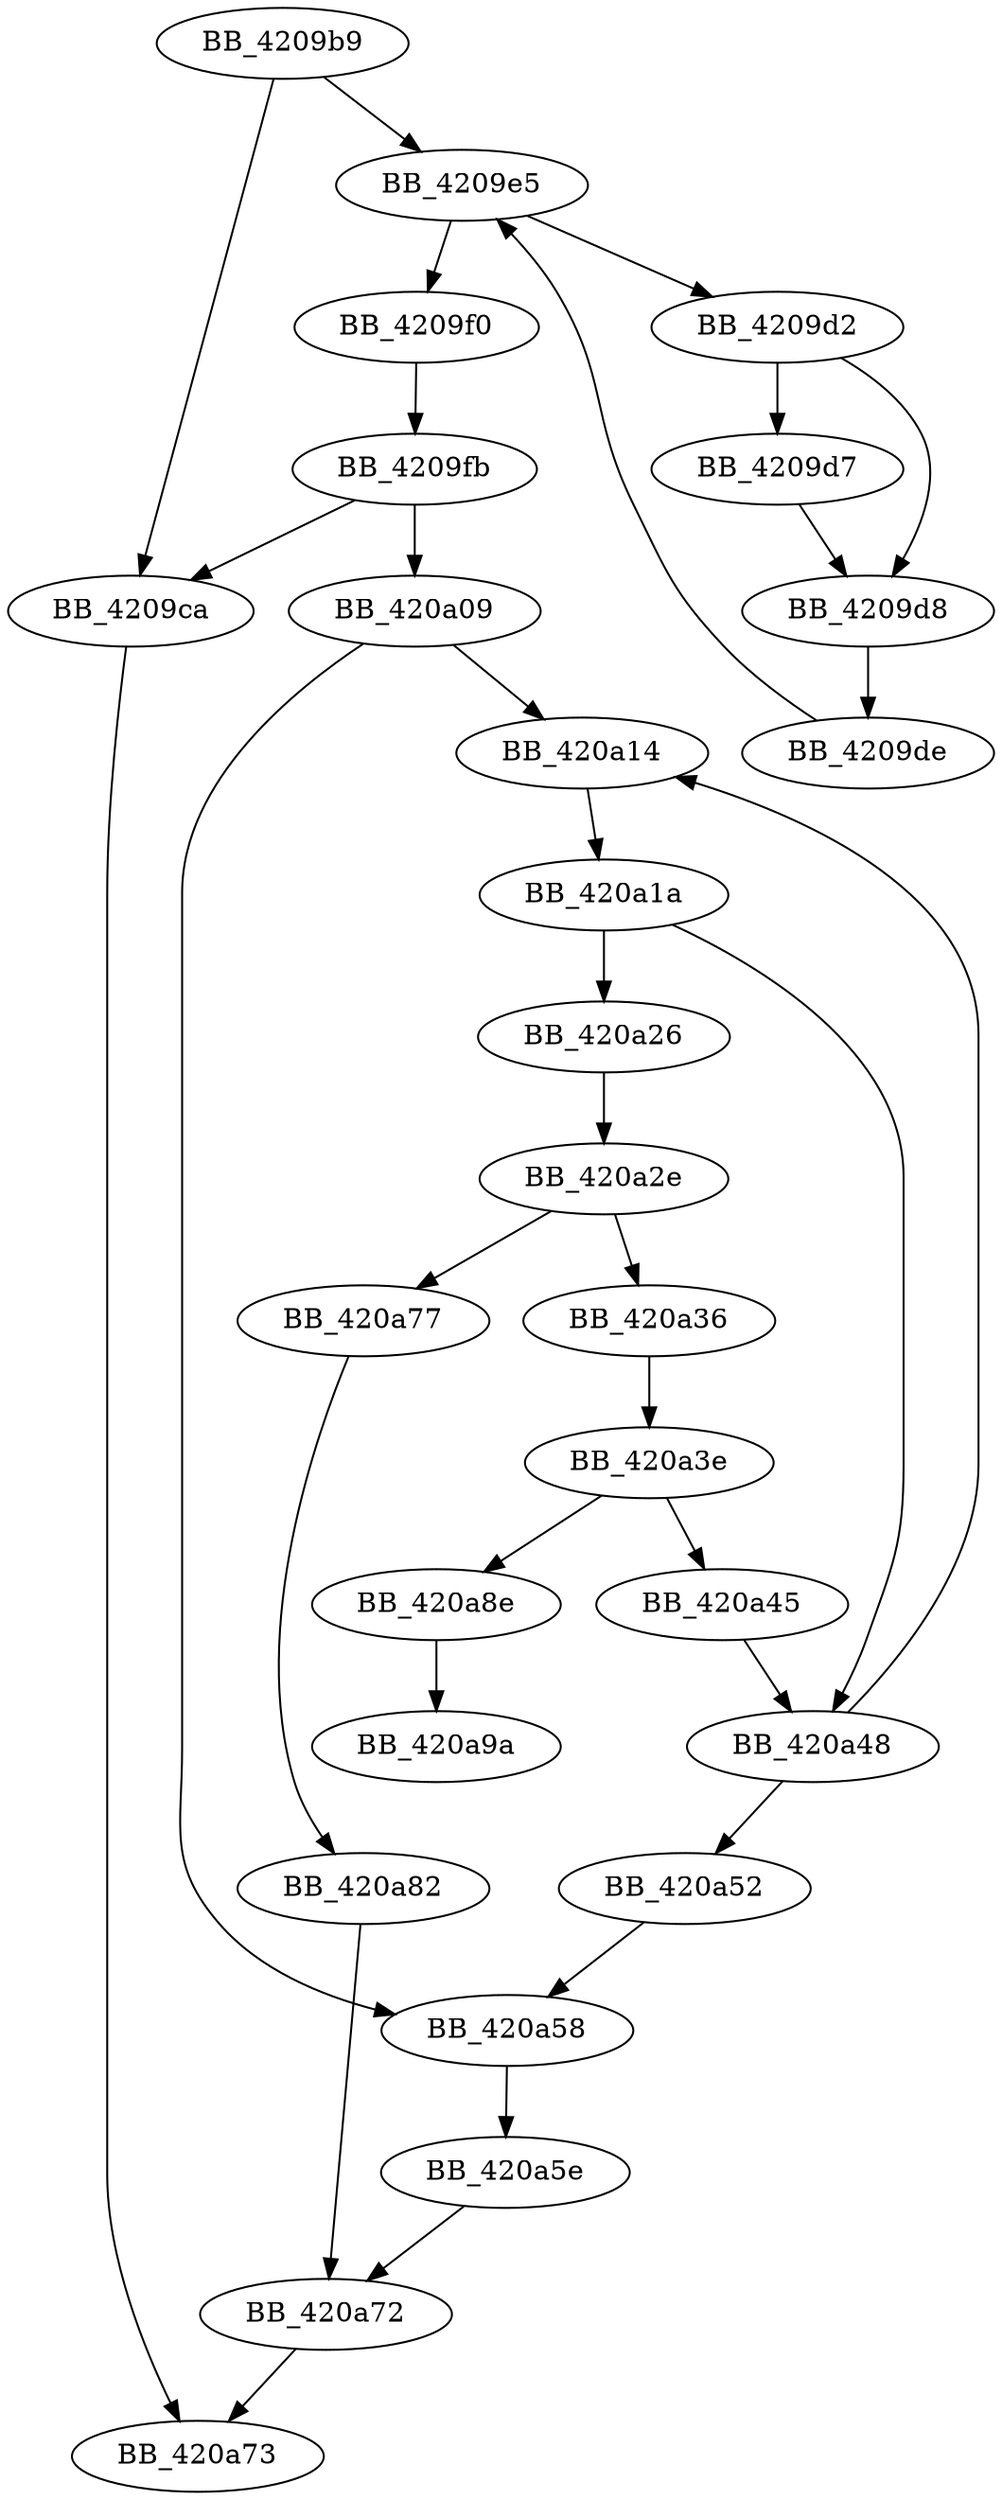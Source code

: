 DiGraph __wsetenvp{
BB_4209b9->BB_4209ca
BB_4209b9->BB_4209e5
BB_4209ca->BB_420a73
BB_4209d2->BB_4209d7
BB_4209d2->BB_4209d8
BB_4209d7->BB_4209d8
BB_4209d8->BB_4209de
BB_4209de->BB_4209e5
BB_4209e5->BB_4209d2
BB_4209e5->BB_4209f0
BB_4209f0->BB_4209fb
BB_4209fb->BB_4209ca
BB_4209fb->BB_420a09
BB_420a09->BB_420a14
BB_420a09->BB_420a58
BB_420a14->BB_420a1a
BB_420a1a->BB_420a26
BB_420a1a->BB_420a48
BB_420a26->BB_420a2e
BB_420a2e->BB_420a36
BB_420a2e->BB_420a77
BB_420a36->BB_420a3e
BB_420a3e->BB_420a45
BB_420a3e->BB_420a8e
BB_420a45->BB_420a48
BB_420a48->BB_420a14
BB_420a48->BB_420a52
BB_420a52->BB_420a58
BB_420a58->BB_420a5e
BB_420a5e->BB_420a72
BB_420a72->BB_420a73
BB_420a77->BB_420a82
BB_420a82->BB_420a72
BB_420a8e->BB_420a9a
}
